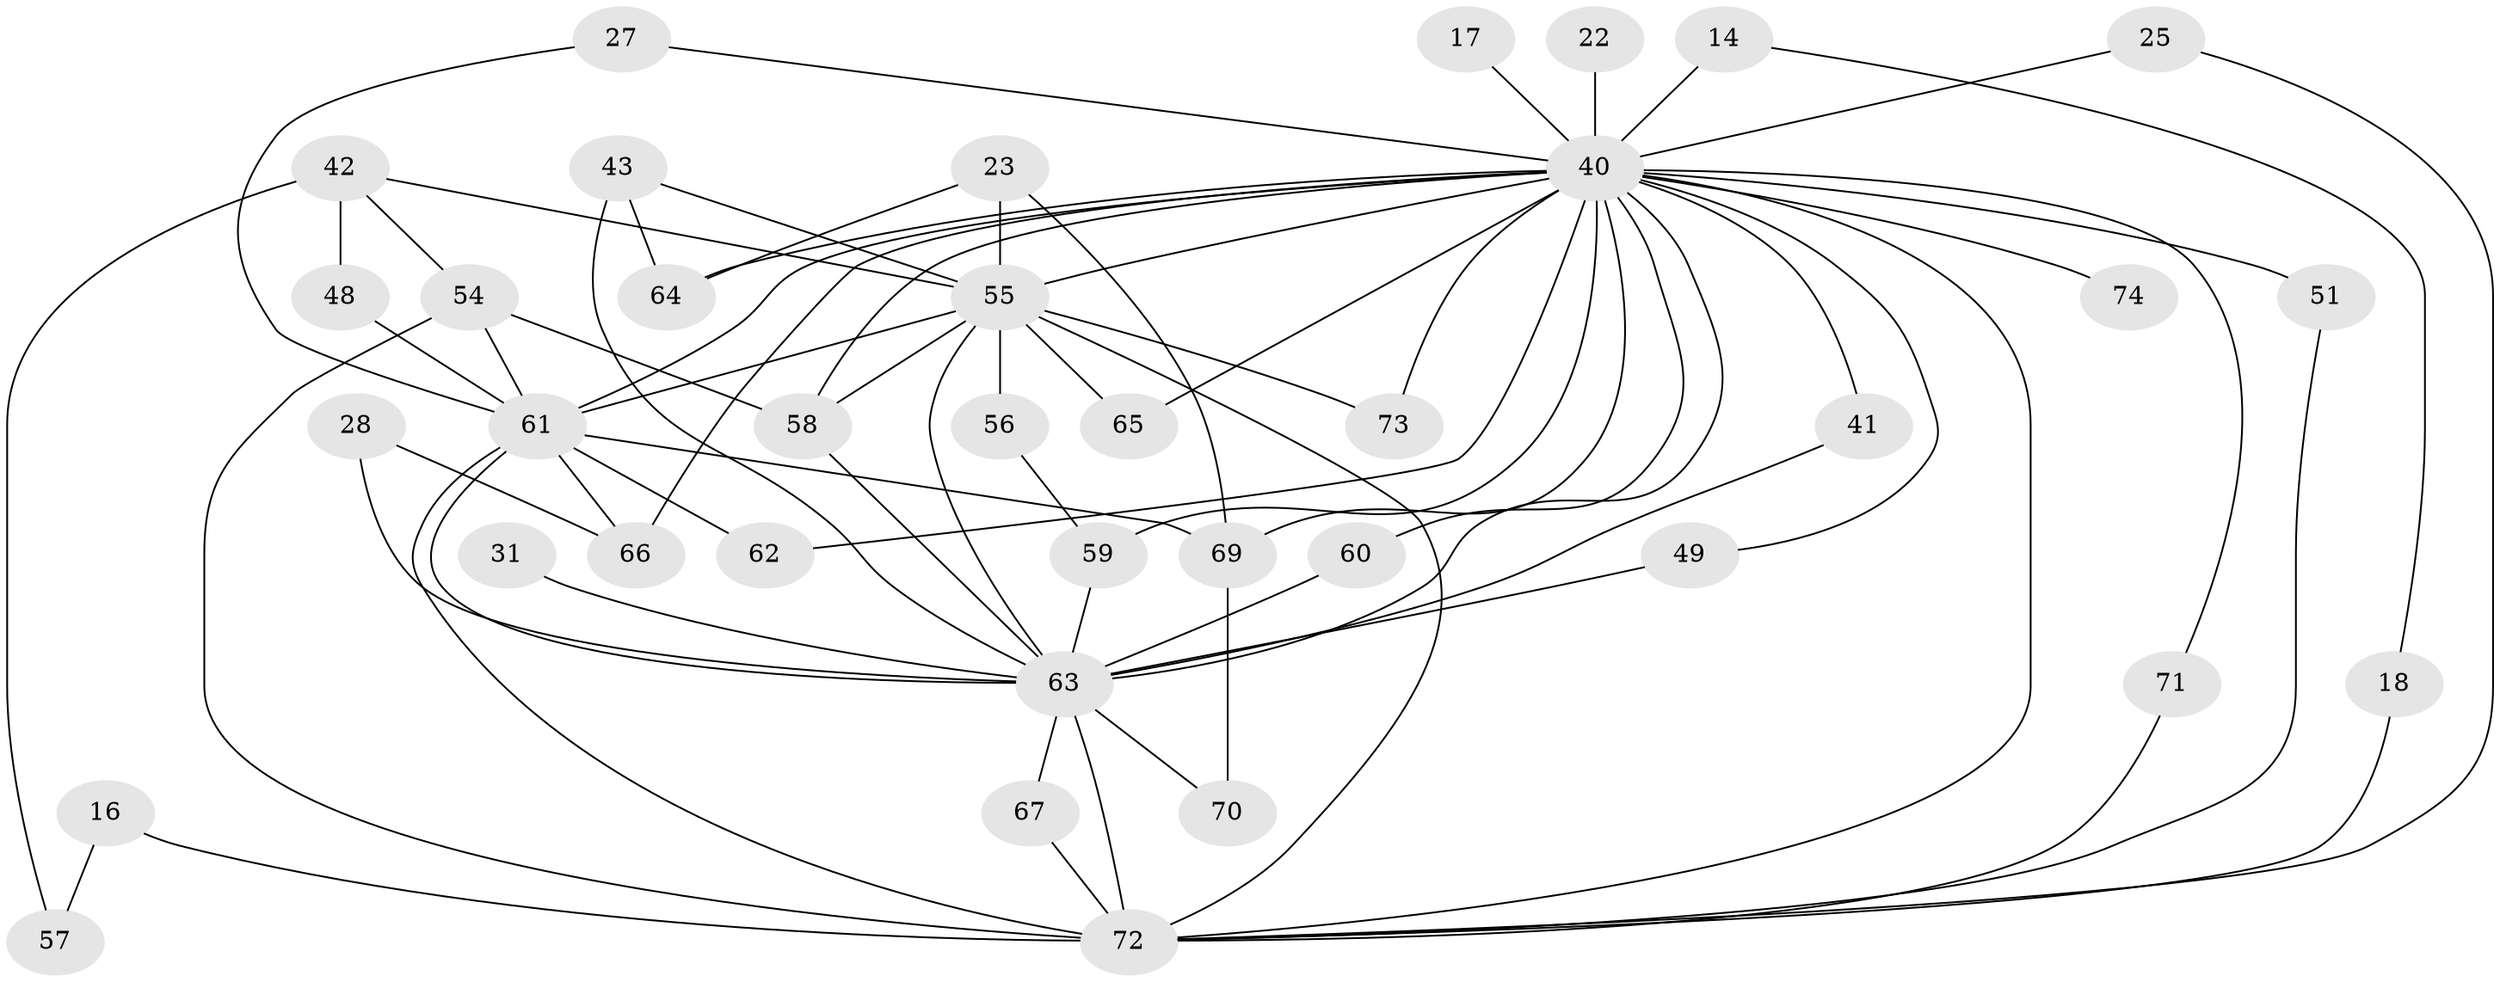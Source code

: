 // original degree distribution, {15: 0.05405405405405406, 17: 0.02702702702702703, 18: 0.013513513513513514, 29: 0.013513513513513514, 20: 0.013513513513513514, 13: 0.013513513513513514, 3: 0.20270270270270271, 6: 0.02702702702702703, 4: 0.08108108108108109, 5: 0.04054054054054054, 2: 0.5135135135135135}
// Generated by graph-tools (version 1.1) at 2025/43/03/09/25 04:43:14]
// undirected, 37 vertices, 71 edges
graph export_dot {
graph [start="1"]
  node [color=gray90,style=filled];
  14;
  16;
  17;
  18;
  22;
  23;
  25;
  27;
  28;
  31;
  40 [super="+35+6"];
  41;
  42 [super="+15"];
  43 [super="+20"];
  48 [super="+21+26"];
  49 [super="+11"];
  51 [super="+39"];
  54 [super="+38"];
  55 [super="+29+9"];
  56;
  57;
  58 [super="+50+47+52"];
  59 [super="+32"];
  60;
  61 [super="+34+10"];
  62;
  63 [super="+24+45+7"];
  64 [super="+33+30"];
  65;
  66 [super="+37"];
  67;
  69 [super="+53"];
  70;
  71;
  72 [super="+68+8"];
  73;
  74;
  14 -- 18;
  14 -- 40 [weight=2];
  16 -- 57;
  16 -- 72 [weight=2];
  17 -- 40;
  18 -- 72;
  22 -- 40;
  23 -- 64;
  23 -- 69;
  23 -- 55 [weight=2];
  25 -- 40;
  25 -- 72;
  27 -- 61;
  27 -- 40;
  28 -- 63;
  28 -- 66;
  31 -- 63 [weight=2];
  40 -- 66 [weight=3];
  40 -- 59 [weight=2];
  40 -- 61 [weight=6];
  40 -- 63 [weight=6];
  40 -- 64;
  40 -- 65;
  40 -- 69 [weight=2];
  40 -- 71;
  40 -- 73;
  40 -- 74;
  40 -- 41;
  40 -- 49;
  40 -- 51 [weight=2];
  40 -- 55 [weight=4];
  40 -- 60;
  40 -- 62;
  40 -- 72 [weight=5];
  40 -- 58 [weight=2];
  41 -- 63;
  42 -- 57;
  42 -- 54;
  42 -- 48 [weight=2];
  42 -- 55;
  43 -- 63 [weight=2];
  43 -- 55;
  43 -- 64;
  48 -- 61;
  49 -- 63 [weight=2];
  51 -- 72;
  54 -- 61;
  54 -- 72 [weight=2];
  54 -- 58;
  55 -- 65;
  55 -- 73;
  55 -- 56;
  55 -- 61 [weight=5];
  55 -- 63 [weight=5];
  55 -- 72 [weight=5];
  55 -- 58 [weight=2];
  56 -- 59;
  58 -- 63 [weight=2];
  59 -- 63;
  60 -- 63;
  61 -- 69;
  61 -- 62;
  61 -- 63 [weight=4];
  61 -- 72 [weight=5];
  61 -- 66 [weight=3];
  63 -- 67;
  63 -- 70;
  63 -- 72 [weight=5];
  67 -- 72;
  69 -- 70;
  71 -- 72;
}

